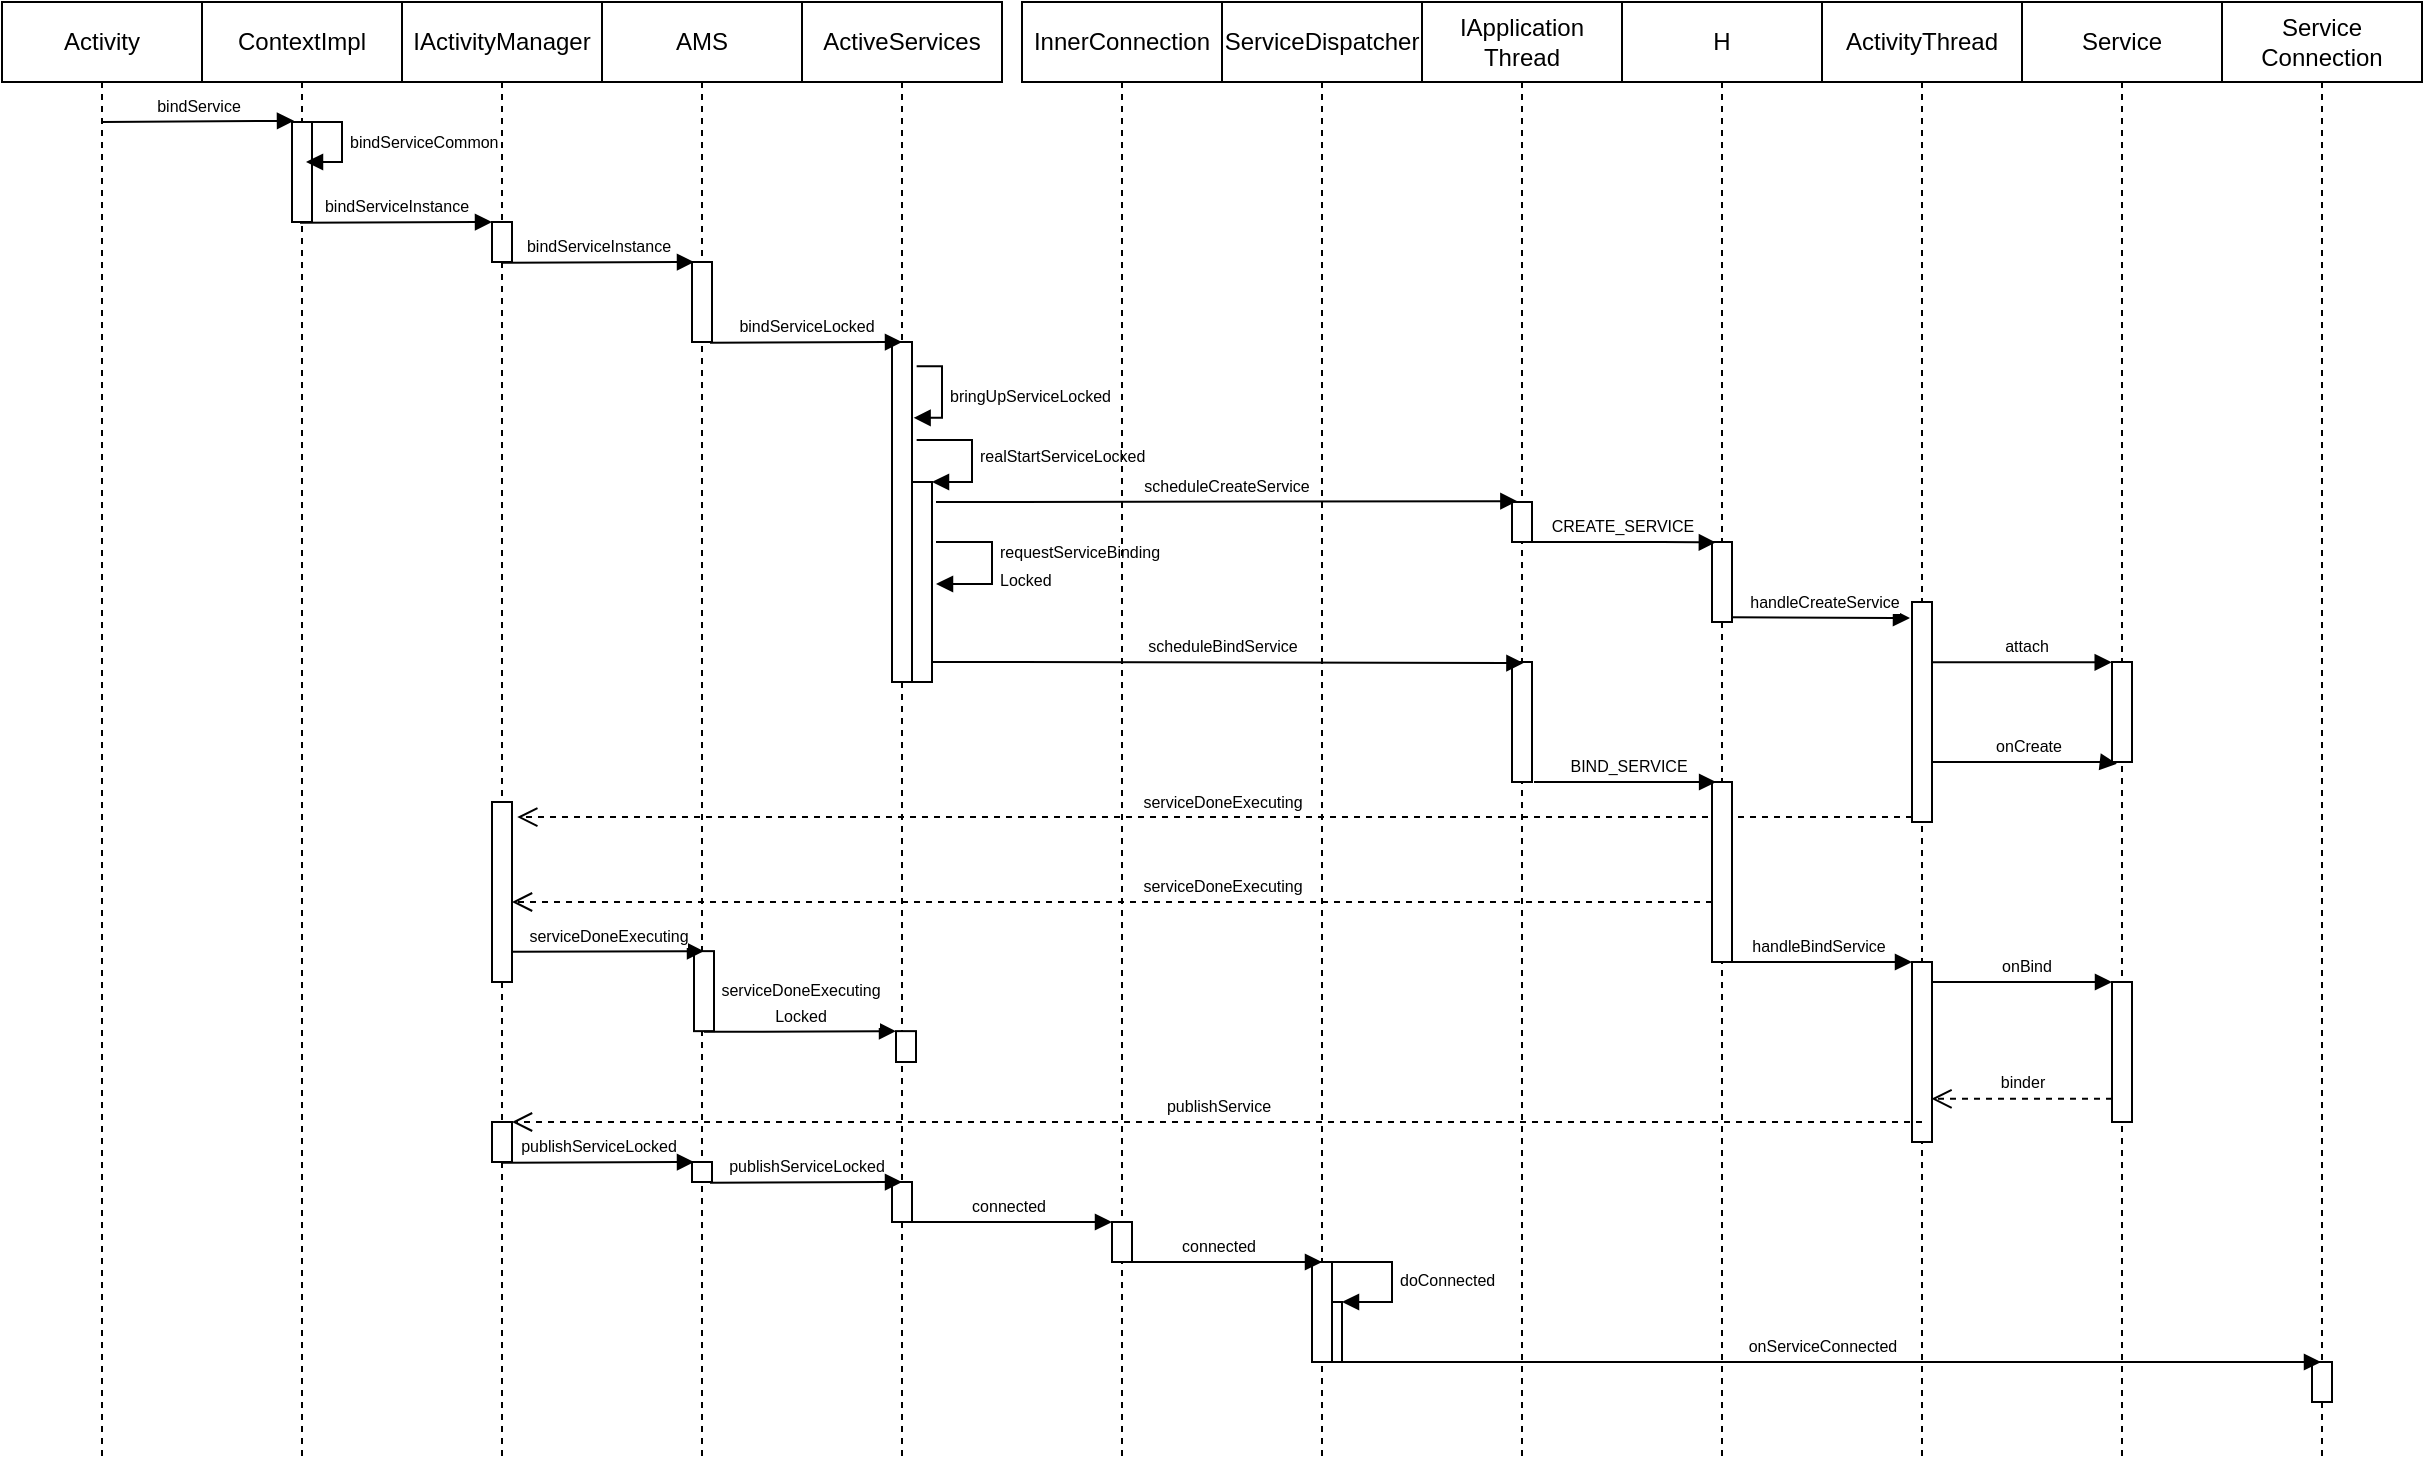 <mxfile version="14.6.13" type="device"><diagram id="H2THcRaBpqkDWg2eQXSV" name="第 1 页"><mxGraphModel dx="853" dy="487" grid="1" gridSize="10" guides="1" tooltips="1" connect="1" arrows="1" fold="1" page="1" pageScale="1" pageWidth="827" pageHeight="1169" math="0" shadow="0"><root><mxCell id="0"/><mxCell id="1" parent="0"/><mxCell id="nbONuja96_GkIzMZb3oo-1" value="Activity" style="shape=umlLifeline;perimeter=lifelinePerimeter;whiteSpace=wrap;html=1;container=1;collapsible=0;recursiveResize=0;outlineConnect=0;" parent="1" vertex="1"><mxGeometry x="60" y="30" width="100" height="730" as="geometry"/></mxCell><mxCell id="nbONuja96_GkIzMZb3oo-7" value="&lt;font style=&quot;font-size: 8px&quot;&gt;bindService&lt;/font&gt;" style="html=1;verticalAlign=bottom;endArrow=block;entryX=0.1;entryY=-0.012;entryDx=0;entryDy=0;entryPerimeter=0;" parent="nbONuja96_GkIzMZb3oo-1" target="nbONuja96_GkIzMZb3oo-6" edge="1"><mxGeometry width="80" relative="1" as="geometry"><mxPoint x="50" y="60" as="sourcePoint"/><mxPoint x="130" y="60" as="targetPoint"/></mxGeometry></mxCell><mxCell id="nbONuja96_GkIzMZb3oo-2" value="ContextImpl" style="shape=umlLifeline;perimeter=lifelinePerimeter;whiteSpace=wrap;html=1;container=1;collapsible=0;recursiveResize=0;outlineConnect=0;" parent="1" vertex="1"><mxGeometry x="160" y="30" width="100" height="730" as="geometry"/></mxCell><mxCell id="nbONuja96_GkIzMZb3oo-6" value="" style="html=1;points=[];perimeter=orthogonalPerimeter;" parent="nbONuja96_GkIzMZb3oo-2" vertex="1"><mxGeometry x="45" y="60" width="10" height="50" as="geometry"/></mxCell><mxCell id="nbONuja96_GkIzMZb3oo-8" value="IActivityManager" style="shape=umlLifeline;perimeter=lifelinePerimeter;whiteSpace=wrap;html=1;container=1;collapsible=0;recursiveResize=0;outlineConnect=0;" parent="1" vertex="1"><mxGeometry x="260" y="30" width="100" height="730" as="geometry"/></mxCell><mxCell id="nbONuja96_GkIzMZb3oo-9" value="" style="html=1;points=[];perimeter=orthogonalPerimeter;" parent="nbONuja96_GkIzMZb3oo-8" vertex="1"><mxGeometry x="45" y="110" width="10" height="20" as="geometry"/></mxCell><mxCell id="nbONuja96_GkIzMZb3oo-10" value="&lt;font style=&quot;font-size: 8px&quot;&gt;bindServiceInstance&lt;/font&gt;" style="html=1;verticalAlign=bottom;endArrow=block;entryX=0.1;entryY=-0.012;entryDx=0;entryDy=0;entryPerimeter=0;" parent="1" edge="1"><mxGeometry width="80" relative="1" as="geometry"><mxPoint x="209" y="140.36" as="sourcePoint"/><mxPoint x="305" y="140" as="targetPoint"/></mxGeometry></mxCell><mxCell id="nbONuja96_GkIzMZb3oo-11" value="AMS" style="shape=umlLifeline;perimeter=lifelinePerimeter;whiteSpace=wrap;html=1;container=1;collapsible=0;recursiveResize=0;outlineConnect=0;" parent="1" vertex="1"><mxGeometry x="360" y="30" width="100" height="730" as="geometry"/></mxCell><mxCell id="nbONuja96_GkIzMZb3oo-12" value="" style="html=1;points=[];perimeter=orthogonalPerimeter;" parent="nbONuja96_GkIzMZb3oo-11" vertex="1"><mxGeometry x="45" y="130" width="10" height="40" as="geometry"/></mxCell><mxCell id="DQLAh7cdSTQXGkJi09KY-8" value="" style="html=1;points=[];perimeter=orthogonalPerimeter;" vertex="1" parent="nbONuja96_GkIzMZb3oo-11"><mxGeometry x="45" y="580" width="10" height="10" as="geometry"/></mxCell><mxCell id="nbONuja96_GkIzMZb3oo-13" value="&lt;font style=&quot;font-size: 8px&quot;&gt;bindServiceInstance&lt;/font&gt;" style="html=1;verticalAlign=bottom;endArrow=block;entryX=0.1;entryY=-0.012;entryDx=0;entryDy=0;entryPerimeter=0;" parent="1" edge="1"><mxGeometry width="80" relative="1" as="geometry"><mxPoint x="310" y="160.36" as="sourcePoint"/><mxPoint x="406" y="160" as="targetPoint"/></mxGeometry></mxCell><mxCell id="nbONuja96_GkIzMZb3oo-14" value="ActiveServices" style="shape=umlLifeline;perimeter=lifelinePerimeter;whiteSpace=wrap;html=1;container=1;collapsible=0;recursiveResize=0;outlineConnect=0;" parent="1" vertex="1"><mxGeometry x="460" y="30" width="100" height="730" as="geometry"/></mxCell><mxCell id="nbONuja96_GkIzMZb3oo-15" value="" style="html=1;points=[];perimeter=orthogonalPerimeter;" parent="nbONuja96_GkIzMZb3oo-14" vertex="1"><mxGeometry x="45" y="170" width="10" height="170" as="geometry"/></mxCell><mxCell id="nbONuja96_GkIzMZb3oo-19" value="&lt;font style=&quot;font-size: 8px&quot;&gt;bringUpServiceLocked&lt;/font&gt;" style="edgeStyle=orthogonalEdgeStyle;html=1;align=left;spacingLeft=2;endArrow=block;rounded=0;exitX=1.233;exitY=0.071;exitDx=0;exitDy=0;exitPerimeter=0;entryX=1.081;entryY=0.223;entryDx=0;entryDy=0;entryPerimeter=0;" parent="nbONuja96_GkIzMZb3oo-14" source="nbONuja96_GkIzMZb3oo-15" target="nbONuja96_GkIzMZb3oo-15" edge="1"><mxGeometry relative="1" as="geometry"><mxPoint x="64.97" y="230" as="sourcePoint"/><Array as="points"><mxPoint x="70" y="182"/><mxPoint x="70" y="208"/></Array><mxPoint x="59.97" y="230" as="targetPoint"/><mxPoint as="offset"/></mxGeometry></mxCell><mxCell id="LbTl8Ra6Qd8kyzWzpNZB-22" value="" style="html=1;points=[];perimeter=orthogonalPerimeter;" parent="nbONuja96_GkIzMZb3oo-14" vertex="1"><mxGeometry x="55" y="240" width="10" height="100" as="geometry"/></mxCell><mxCell id="LbTl8Ra6Qd8kyzWzpNZB-23" value="&lt;font style=&quot;font-size: 8px&quot;&gt;realStartServiceLocked&lt;/font&gt;" style="edgeStyle=orthogonalEdgeStyle;html=1;align=left;spacingLeft=2;endArrow=block;rounded=0;entryX=1;entryY=0;exitX=1.233;exitY=0.288;exitDx=0;exitDy=0;exitPerimeter=0;" parent="nbONuja96_GkIzMZb3oo-14" source="nbONuja96_GkIzMZb3oo-15" target="LbTl8Ra6Qd8kyzWzpNZB-22" edge="1"><mxGeometry relative="1" as="geometry"><mxPoint x="55" y="230" as="sourcePoint"/><Array as="points"><mxPoint x="85" y="219"/><mxPoint x="85" y="240"/></Array></mxGeometry></mxCell><mxCell id="nbONuja96_GkIzMZb3oo-16" value="&lt;font style=&quot;font-size: 8px&quot;&gt;bindServiceLocked&lt;/font&gt;" style="html=1;verticalAlign=bottom;endArrow=block;entryX=0.1;entryY=-0.012;entryDx=0;entryDy=0;entryPerimeter=0;" parent="1" edge="1"><mxGeometry width="80" relative="1" as="geometry"><mxPoint x="414" y="200.36" as="sourcePoint"/><mxPoint x="510" y="200" as="targetPoint"/></mxGeometry></mxCell><mxCell id="nbONuja96_GkIzMZb3oo-21" value="IApplication&lt;br&gt;Thread" style="shape=umlLifeline;perimeter=lifelinePerimeter;whiteSpace=wrap;html=1;container=1;collapsible=0;recursiveResize=0;outlineConnect=0;" parent="1" vertex="1"><mxGeometry x="770" y="30" width="100" height="730" as="geometry"/></mxCell><mxCell id="nbONuja96_GkIzMZb3oo-22" value="" style="html=1;points=[];perimeter=orthogonalPerimeter;" parent="nbONuja96_GkIzMZb3oo-21" vertex="1"><mxGeometry x="45" y="250" width="10" height="20" as="geometry"/></mxCell><mxCell id="nbONuja96_GkIzMZb3oo-25" value="&lt;font style=&quot;font-size: 8px&quot;&gt;scheduleCreateService&lt;/font&gt;" style="html=1;verticalAlign=bottom;endArrow=block;entryX=0.269;entryY=-0.02;entryDx=0;entryDy=0;entryPerimeter=0;" parent="1" target="nbONuja96_GkIzMZb3oo-22" edge="1"><mxGeometry width="80" relative="1" as="geometry"><mxPoint x="527" y="280" as="sourcePoint"/><mxPoint x="640" y="320" as="targetPoint"/><Array as="points"/></mxGeometry></mxCell><mxCell id="LbTl8Ra6Qd8kyzWzpNZB-1" value="H" style="shape=umlLifeline;perimeter=lifelinePerimeter;whiteSpace=wrap;html=1;container=1;collapsible=0;recursiveResize=0;outlineConnect=0;" parent="1" vertex="1"><mxGeometry x="870" y="30" width="100" height="730" as="geometry"/></mxCell><mxCell id="LbTl8Ra6Qd8kyzWzpNZB-2" value="" style="html=1;points=[];perimeter=orthogonalPerimeter;" parent="LbTl8Ra6Qd8kyzWzpNZB-1" vertex="1"><mxGeometry x="45" y="270" width="10" height="40" as="geometry"/></mxCell><mxCell id="LbTl8Ra6Qd8kyzWzpNZB-3" value="&lt;font style=&quot;font-size: 8px&quot;&gt;CREATE_SERVICE&lt;/font&gt;" style="html=1;verticalAlign=bottom;endArrow=block;entryX=0.193;entryY=0.005;entryDx=0;entryDy=0;entryPerimeter=0;" parent="1" source="nbONuja96_GkIzMZb3oo-21" target="LbTl8Ra6Qd8kyzWzpNZB-2" edge="1"><mxGeometry x="0.032" width="80" relative="1" as="geometry"><mxPoint x="830" y="360" as="sourcePoint"/><mxPoint x="920" y="360" as="targetPoint"/><mxPoint as="offset"/><Array as="points"><mxPoint x="880" y="300"/></Array></mxGeometry></mxCell><mxCell id="LbTl8Ra6Qd8kyzWzpNZB-4" value="ActivityThread" style="shape=umlLifeline;perimeter=lifelinePerimeter;whiteSpace=wrap;html=1;container=1;collapsible=0;recursiveResize=0;outlineConnect=0;" parent="1" vertex="1"><mxGeometry x="970" y="30" width="100" height="730" as="geometry"/></mxCell><mxCell id="LbTl8Ra6Qd8kyzWzpNZB-5" value="" style="html=1;points=[];perimeter=orthogonalPerimeter;" parent="LbTl8Ra6Qd8kyzWzpNZB-4" vertex="1"><mxGeometry x="45" y="300" width="10" height="110" as="geometry"/></mxCell><mxCell id="LbTl8Ra6Qd8kyzWzpNZB-6" value="&lt;font style=&quot;font-size: 8px&quot;&gt;handleCreateService&lt;/font&gt;" style="html=1;verticalAlign=bottom;endArrow=block;exitX=0.967;exitY=0.94;exitDx=0;exitDy=0;exitPerimeter=0;" parent="1" edge="1" source="LbTl8Ra6Qd8kyzWzpNZB-2"><mxGeometry x="0.032" width="80" relative="1" as="geometry"><mxPoint x="930" y="329" as="sourcePoint"/><mxPoint x="1014" y="338" as="targetPoint"/><mxPoint as="offset"/><Array as="points"/></mxGeometry></mxCell><mxCell id="LbTl8Ra6Qd8kyzWzpNZB-7" value="Service" style="shape=umlLifeline;perimeter=lifelinePerimeter;whiteSpace=wrap;html=1;container=1;collapsible=0;recursiveResize=0;outlineConnect=0;" parent="1" vertex="1"><mxGeometry x="1070" y="30" width="100" height="730" as="geometry"/></mxCell><mxCell id="LbTl8Ra6Qd8kyzWzpNZB-8" value="" style="html=1;points=[];perimeter=orthogonalPerimeter;" parent="LbTl8Ra6Qd8kyzWzpNZB-7" vertex="1"><mxGeometry x="45" y="330" width="10" height="50" as="geometry"/></mxCell><mxCell id="LbTl8Ra6Qd8kyzWzpNZB-9" value="&lt;span style=&quot;font-size: 8px&quot;&gt;attach&lt;br&gt;&lt;/span&gt;" style="html=1;verticalAlign=bottom;endArrow=block;entryX=-0.014;entryY=0.003;entryDx=0;entryDy=0;entryPerimeter=0;" parent="1" source="LbTl8Ra6Qd8kyzWzpNZB-5" target="LbTl8Ra6Qd8kyzWzpNZB-8" edge="1"><mxGeometry x="0.032" width="80" relative="1" as="geometry"><mxPoint x="1030" y="380" as="sourcePoint"/><mxPoint x="1110" y="380" as="targetPoint"/><mxPoint as="offset"/></mxGeometry></mxCell><mxCell id="LbTl8Ra6Qd8kyzWzpNZB-10" value="&lt;font style=&quot;font-size: 8px&quot;&gt;onCreate&lt;/font&gt;" style="html=1;verticalAlign=bottom;endArrow=block;entryX=0.243;entryY=1.017;entryDx=0;entryDy=0;entryPerimeter=0;" parent="1" source="LbTl8Ra6Qd8kyzWzpNZB-5" edge="1" target="LbTl8Ra6Qd8kyzWzpNZB-8"><mxGeometry x="0.032" width="80" relative="1" as="geometry"><mxPoint x="1030" y="400.0" as="sourcePoint"/><mxPoint x="1115" y="420" as="targetPoint"/><mxPoint as="offset"/><Array as="points"><mxPoint x="1110" y="410"/></Array></mxGeometry></mxCell><mxCell id="LbTl8Ra6Qd8kyzWzpNZB-11" value="&lt;font style=&quot;font-size: 8px&quot;&gt;serviceDoneExecuting&lt;/font&gt;" style="html=1;verticalAlign=bottom;endArrow=open;dashed=1;endSize=8;entryX=1.263;entryY=0.084;entryDx=0;entryDy=0;entryPerimeter=0;" parent="1" source="LbTl8Ra6Qd8kyzWzpNZB-5" target="LbTl8Ra6Qd8kyzWzpNZB-12" edge="1"><mxGeometry x="-0.011" relative="1" as="geometry"><mxPoint x="840" y="443" as="sourcePoint"/><mxPoint x="310" y="437" as="targetPoint"/><mxPoint as="offset"/></mxGeometry></mxCell><mxCell id="LbTl8Ra6Qd8kyzWzpNZB-12" value="" style="html=1;points=[];perimeter=orthogonalPerimeter;" parent="1" vertex="1"><mxGeometry x="305" y="430" width="10" height="90" as="geometry"/></mxCell><mxCell id="LbTl8Ra6Qd8kyzWzpNZB-14" value="" style="html=1;points=[];perimeter=orthogonalPerimeter;" parent="1" vertex="1"><mxGeometry x="406" y="504.57" width="10" height="40" as="geometry"/></mxCell><mxCell id="LbTl8Ra6Qd8kyzWzpNZB-15" value="&lt;font style=&quot;font-size: 8px&quot;&gt;serviceDoneExecuting&lt;/font&gt;" style="html=1;verticalAlign=bottom;endArrow=block;entryX=0.1;entryY=-0.012;entryDx=0;entryDy=0;entryPerimeter=0;" parent="1" edge="1"><mxGeometry width="80" relative="1" as="geometry"><mxPoint x="315" y="504.93" as="sourcePoint"/><mxPoint x="411" y="504.57" as="targetPoint"/></mxGeometry></mxCell><mxCell id="LbTl8Ra6Qd8kyzWzpNZB-16" value="" style="html=1;points=[];perimeter=orthogonalPerimeter;" parent="1" vertex="1"><mxGeometry x="507" y="544.57" width="10" height="15.43" as="geometry"/></mxCell><mxCell id="LbTl8Ra6Qd8kyzWzpNZB-17" value="&lt;font style=&quot;font-size: 8px&quot;&gt;serviceDoneExecuting&lt;br&gt;Locked&lt;/font&gt;" style="html=1;verticalAlign=bottom;endArrow=block;entryX=0.1;entryY=-0.012;entryDx=0;entryDy=0;entryPerimeter=0;" parent="1" edge="1"><mxGeometry width="80" relative="1" as="geometry"><mxPoint x="411" y="544.93" as="sourcePoint"/><mxPoint x="507" y="544.57" as="targetPoint"/></mxGeometry></mxCell><mxCell id="LbTl8Ra6Qd8kyzWzpNZB-24" value="" style="html=1;points=[];perimeter=orthogonalPerimeter;" parent="1" vertex="1"><mxGeometry x="815" y="360" width="10" height="60" as="geometry"/></mxCell><mxCell id="LbTl8Ra6Qd8kyzWzpNZB-25" value="&lt;span style=&quot;font-size: 8px&quot;&gt;scheduleBindService&lt;/span&gt;" style="html=1;verticalAlign=bottom;endArrow=block;entryX=0.571;entryY=0.009;entryDx=0;entryDy=0;entryPerimeter=0;" parent="1" edge="1" target="LbTl8Ra6Qd8kyzWzpNZB-24" source="LbTl8Ra6Qd8kyzWzpNZB-22"><mxGeometry x="-0.019" width="80" relative="1" as="geometry"><mxPoint x="530" y="314.76" as="sourcePoint"/><mxPoint x="810" y="360" as="targetPoint"/><Array as="points"><mxPoint x="550" y="360"/></Array><mxPoint as="offset"/></mxGeometry></mxCell><mxCell id="LbTl8Ra6Qd8kyzWzpNZB-26" value="" style="html=1;points=[];perimeter=orthogonalPerimeter;" parent="1" vertex="1"><mxGeometry x="915" y="420" width="10" height="90" as="geometry"/></mxCell><mxCell id="LbTl8Ra6Qd8kyzWzpNZB-27" value="&lt;font style=&quot;font-size: 8px&quot;&gt;BIND_SERVICE&lt;/font&gt;" style="html=1;verticalAlign=bottom;endArrow=block;entryX=0.205;entryY=0;entryDx=0;entryDy=0;entryPerimeter=0;" parent="1" edge="1" target="LbTl8Ra6Qd8kyzWzpNZB-26"><mxGeometry x="0.032" width="80" relative="1" as="geometry"><mxPoint x="826" y="420" as="sourcePoint"/><mxPoint x="915.0" y="400" as="targetPoint"/><mxPoint as="offset"/><Array as="points"/></mxGeometry></mxCell><mxCell id="LbTl8Ra6Qd8kyzWzpNZB-28" value="" style="html=1;points=[];perimeter=orthogonalPerimeter;" parent="1" vertex="1"><mxGeometry x="1015" y="510" width="10" height="90" as="geometry"/></mxCell><mxCell id="LbTl8Ra6Qd8kyzWzpNZB-29" value="&lt;font style=&quot;font-size: 8px&quot;&gt;handleBindService&lt;/font&gt;" style="html=1;verticalAlign=bottom;endArrow=block;entryX=0.193;entryY=0.005;entryDx=0;entryDy=0;entryPerimeter=0;" parent="1" edge="1"><mxGeometry x="0.032" width="80" relative="1" as="geometry"><mxPoint x="917.88" y="510.0" as="sourcePoint"/><mxPoint x="1015.0" y="510.0" as="targetPoint"/><mxPoint as="offset"/></mxGeometry></mxCell><mxCell id="LbTl8Ra6Qd8kyzWzpNZB-30" value="" style="html=1;points=[];perimeter=orthogonalPerimeter;" parent="1" vertex="1"><mxGeometry x="1115" y="520" width="10" height="70" as="geometry"/></mxCell><mxCell id="LbTl8Ra6Qd8kyzWzpNZB-31" value="&lt;font style=&quot;font-size: 8px&quot;&gt;onBind&lt;/font&gt;" style="html=1;verticalAlign=bottom;endArrow=block;" parent="1" edge="1"><mxGeometry x="0.032" width="80" relative="1" as="geometry"><mxPoint x="1025" y="520" as="sourcePoint"/><mxPoint x="1115" y="520" as="targetPoint"/><mxPoint as="offset"/></mxGeometry></mxCell><mxCell id="LbTl8Ra6Qd8kyzWzpNZB-32" value="&lt;font style=&quot;font-size: 8px&quot;&gt;serviceDoneExecuting&lt;/font&gt;" style="html=1;verticalAlign=bottom;endArrow=open;dashed=1;endSize=8;entryX=1.268;entryY=0.074;entryDx=0;entryDy=0;entryPerimeter=0;" parent="1" edge="1" source="LbTl8Ra6Qd8kyzWzpNZB-26"><mxGeometry x="-0.183" relative="1" as="geometry"><mxPoint x="842.32" y="480" as="sourcePoint"/><mxPoint x="315.0" y="480" as="targetPoint"/><mxPoint as="offset"/></mxGeometry></mxCell><mxCell id="DQLAh7cdSTQXGkJi09KY-1" value="&lt;font style=&quot;font-size: 8px&quot;&gt;bindServiceCommon&lt;/font&gt;" style="edgeStyle=orthogonalEdgeStyle;html=1;align=left;spacingLeft=2;endArrow=block;rounded=0;" edge="1" parent="1"><mxGeometry relative="1" as="geometry"><mxPoint x="210" y="90.0" as="sourcePoint"/><Array as="points"><mxPoint x="230" y="90"/><mxPoint x="230" y="110"/></Array><mxPoint x="212" y="110.0" as="targetPoint"/></mxGeometry></mxCell><mxCell id="DQLAh7cdSTQXGkJi09KY-3" value="&lt;font style=&quot;font-size: 8px&quot;&gt;requestServiceBinding&lt;br&gt;Locked&lt;/font&gt;" style="edgeStyle=orthogonalEdgeStyle;html=1;align=left;spacingLeft=2;endArrow=block;rounded=0;entryX=1.2;entryY=0.51;entryDx=0;entryDy=0;entryPerimeter=0;" edge="1" parent="1" target="LbTl8Ra6Qd8kyzWzpNZB-22"><mxGeometry relative="1" as="geometry"><mxPoint x="527" y="300" as="sourcePoint"/><Array as="points"><mxPoint x="555" y="300"/><mxPoint x="555" y="321"/></Array><mxPoint x="535" y="321.04" as="targetPoint"/></mxGeometry></mxCell><mxCell id="DQLAh7cdSTQXGkJi09KY-4" value="&lt;font style=&quot;font-size: 8px&quot;&gt;binder&lt;/font&gt;" style="html=1;verticalAlign=bottom;endArrow=open;dashed=1;endSize=8;entryX=0.973;entryY=0.76;entryDx=0;entryDy=0;entryPerimeter=0;" edge="1" parent="1" source="LbTl8Ra6Qd8kyzWzpNZB-30" target="LbTl8Ra6Qd8kyzWzpNZB-28"><mxGeometry relative="1" as="geometry"><mxPoint x="1120" y="540" as="sourcePoint"/><mxPoint x="1040" y="540" as="targetPoint"/></mxGeometry></mxCell><mxCell id="DQLAh7cdSTQXGkJi09KY-6" value="&lt;font style=&quot;font-size: 8px&quot;&gt;publishService&lt;/font&gt;" style="html=1;verticalAlign=bottom;endArrow=open;dashed=1;endSize=8;entryX=1.268;entryY=0.074;entryDx=0;entryDy=0;entryPerimeter=0;exitX=0.5;exitY=0.889;exitDx=0;exitDy=0;exitPerimeter=0;" edge="1" parent="1" source="LbTl8Ra6Qd8kyzWzpNZB-28"><mxGeometry relative="1" as="geometry"><mxPoint x="1010" y="590" as="sourcePoint"/><mxPoint x="315" y="590" as="targetPoint"/></mxGeometry></mxCell><mxCell id="DQLAh7cdSTQXGkJi09KY-7" value="" style="html=1;points=[];perimeter=orthogonalPerimeter;" vertex="1" parent="1"><mxGeometry x="305" y="590" width="10" height="20" as="geometry"/></mxCell><mxCell id="DQLAh7cdSTQXGkJi09KY-9" value="&lt;font style=&quot;font-size: 8px&quot;&gt;publishServiceLocked&lt;/font&gt;" style="html=1;verticalAlign=bottom;endArrow=block;entryX=0.1;entryY=-0.012;entryDx=0;entryDy=0;entryPerimeter=0;" edge="1" parent="1"><mxGeometry width="80" relative="1" as="geometry"><mxPoint x="310" y="610.36" as="sourcePoint"/><mxPoint x="406" y="610" as="targetPoint"/></mxGeometry></mxCell><mxCell id="DQLAh7cdSTQXGkJi09KY-10" value="" style="html=1;points=[];perimeter=orthogonalPerimeter;" vertex="1" parent="1"><mxGeometry x="505" y="620" width="10" height="20" as="geometry"/></mxCell><mxCell id="DQLAh7cdSTQXGkJi09KY-12" value="&lt;span style=&quot;font-size: 8px&quot;&gt;publishServiceLocked&lt;/span&gt;" style="html=1;verticalAlign=bottom;endArrow=block;entryX=0.1;entryY=-0.012;entryDx=0;entryDy=0;entryPerimeter=0;" edge="1" parent="1"><mxGeometry width="80" relative="1" as="geometry"><mxPoint x="414" y="620.36" as="sourcePoint"/><mxPoint x="510" y="620.0" as="targetPoint"/></mxGeometry></mxCell><mxCell id="DQLAh7cdSTQXGkJi09KY-13" value="InnerConnection" style="shape=umlLifeline;perimeter=lifelinePerimeter;whiteSpace=wrap;html=1;container=1;collapsible=0;recursiveResize=0;outlineConnect=0;" vertex="1" parent="1"><mxGeometry x="570" y="30" width="100" height="730" as="geometry"/></mxCell><mxCell id="DQLAh7cdSTQXGkJi09KY-18" value="" style="html=1;points=[];perimeter=orthogonalPerimeter;" vertex="1" parent="1"><mxGeometry x="615" y="640" width="10" height="20" as="geometry"/></mxCell><mxCell id="DQLAh7cdSTQXGkJi09KY-19" value="&lt;span style=&quot;font-size: 8px&quot;&gt;connected&lt;/span&gt;" style="html=1;verticalAlign=bottom;endArrow=block;entryX=0.1;entryY=-0.012;entryDx=0;entryDy=0;entryPerimeter=0;" edge="1" parent="1"><mxGeometry width="80" relative="1" as="geometry"><mxPoint x="510" y="640" as="sourcePoint"/><mxPoint x="615" y="640.0" as="targetPoint"/></mxGeometry></mxCell><mxCell id="DQLAh7cdSTQXGkJi09KY-20" value="ServiceDispatcher" style="shape=umlLifeline;perimeter=lifelinePerimeter;whiteSpace=wrap;html=1;container=1;collapsible=0;recursiveResize=0;outlineConnect=0;" vertex="1" parent="1"><mxGeometry x="670" y="30" width="100" height="730" as="geometry"/></mxCell><mxCell id="DQLAh7cdSTQXGkJi09KY-23" value="" style="html=1;points=[];perimeter=orthogonalPerimeter;" vertex="1" parent="DQLAh7cdSTQXGkJi09KY-20"><mxGeometry x="50" y="650" width="10" height="30" as="geometry"/></mxCell><mxCell id="DQLAh7cdSTQXGkJi09KY-24" value="&lt;font style=&quot;font-size: 8px&quot;&gt;doConnected&lt;/font&gt;" style="edgeStyle=orthogonalEdgeStyle;html=1;align=left;spacingLeft=2;endArrow=block;rounded=0;entryX=1;entryY=0;" edge="1" target="DQLAh7cdSTQXGkJi09KY-23" parent="DQLAh7cdSTQXGkJi09KY-20"><mxGeometry relative="1" as="geometry"><mxPoint x="55" y="630" as="sourcePoint"/><Array as="points"><mxPoint x="85" y="630"/></Array></mxGeometry></mxCell><mxCell id="DQLAh7cdSTQXGkJi09KY-21" value="" style="html=1;points=[];perimeter=orthogonalPerimeter;" vertex="1" parent="1"><mxGeometry x="715" y="660" width="10" height="50" as="geometry"/></mxCell><mxCell id="DQLAh7cdSTQXGkJi09KY-22" value="&lt;span style=&quot;font-size: 8px&quot;&gt;connected&lt;/span&gt;" style="html=1;verticalAlign=bottom;endArrow=block;entryX=0.1;entryY=-0.012;entryDx=0;entryDy=0;entryPerimeter=0;" edge="1" parent="1"><mxGeometry width="80" relative="1" as="geometry"><mxPoint x="615" y="660" as="sourcePoint"/><mxPoint x="720" y="660.0" as="targetPoint"/><Array as="points"><mxPoint x="650" y="660"/></Array></mxGeometry></mxCell><mxCell id="DQLAh7cdSTQXGkJi09KY-25" value="Service&lt;br&gt;Connection" style="shape=umlLifeline;perimeter=lifelinePerimeter;whiteSpace=wrap;html=1;container=1;collapsible=0;recursiveResize=0;outlineConnect=0;" vertex="1" parent="1"><mxGeometry x="1170" y="30" width="100" height="730" as="geometry"/></mxCell><mxCell id="DQLAh7cdSTQXGkJi09KY-26" value="" style="html=1;points=[];perimeter=orthogonalPerimeter;" vertex="1" parent="DQLAh7cdSTQXGkJi09KY-25"><mxGeometry x="45" y="680" width="10" height="20" as="geometry"/></mxCell><mxCell id="DQLAh7cdSTQXGkJi09KY-30" value="&lt;font style=&quot;font-size: 8px&quot;&gt;onServiceConnected&lt;/font&gt;" style="html=1;verticalAlign=bottom;endArrow=block;" edge="1" parent="1" target="DQLAh7cdSTQXGkJi09KY-25"><mxGeometry x="-0.015" width="80" relative="1" as="geometry"><mxPoint x="727.88" y="710.0" as="sourcePoint"/><mxPoint x="825" y="710.0" as="targetPoint"/><mxPoint as="offset"/></mxGeometry></mxCell></root></mxGraphModel></diagram></mxfile>